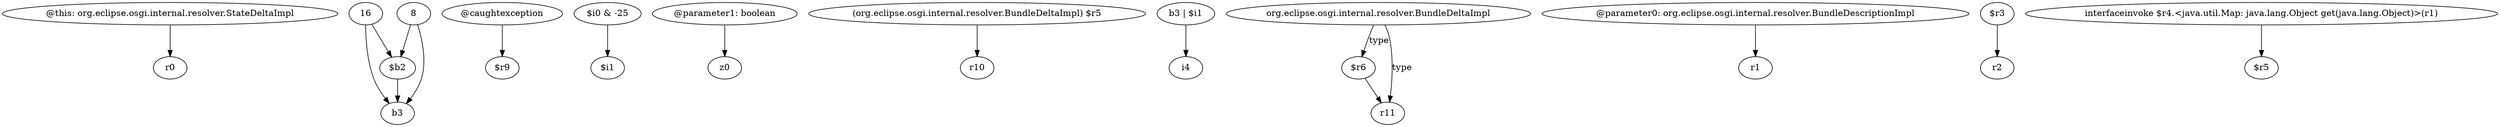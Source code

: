 digraph g {
0[label="@this: org.eclipse.osgi.internal.resolver.StateDeltaImpl"]
1[label="r0"]
0->1[label=""]
2[label="16"]
3[label="$b2"]
2->3[label=""]
4[label="b3"]
3->4[label=""]
5[label="@caughtexception"]
6[label="$r9"]
5->6[label=""]
7[label="$i0 & -25"]
8[label="$i1"]
7->8[label=""]
9[label="@parameter1: boolean"]
10[label="z0"]
9->10[label=""]
11[label="(org.eclipse.osgi.internal.resolver.BundleDeltaImpl) $r5"]
12[label="r10"]
11->12[label=""]
13[label="b3 | $i1"]
14[label="i4"]
13->14[label=""]
15[label="org.eclipse.osgi.internal.resolver.BundleDeltaImpl"]
16[label="$r6"]
15->16[label="type"]
17[label="r11"]
15->17[label="type"]
18[label="8"]
18->4[label=""]
19[label="@parameter0: org.eclipse.osgi.internal.resolver.BundleDescriptionImpl"]
20[label="r1"]
19->20[label=""]
18->3[label=""]
16->17[label=""]
2->4[label=""]
21[label="$r3"]
22[label="r2"]
21->22[label=""]
23[label="interfaceinvoke $r4.<java.util.Map: java.lang.Object get(java.lang.Object)>(r1)"]
24[label="$r5"]
23->24[label=""]
}